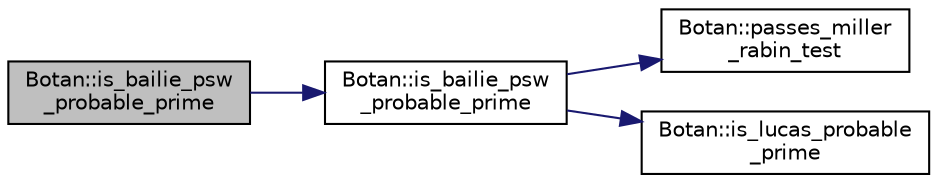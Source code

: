 digraph "Botan::is_bailie_psw_probable_prime"
{
  edge [fontname="Helvetica",fontsize="10",labelfontname="Helvetica",labelfontsize="10"];
  node [fontname="Helvetica",fontsize="10",shape=record];
  rankdir="LR";
  Node151 [label="Botan::is_bailie_psw\l_probable_prime",height=0.2,width=0.4,color="black", fillcolor="grey75", style="filled", fontcolor="black"];
  Node151 -> Node152 [color="midnightblue",fontsize="10",style="solid",fontname="Helvetica"];
  Node152 [label="Botan::is_bailie_psw\l_probable_prime",height=0.2,width=0.4,color="black", fillcolor="white", style="filled",URL="$namespace_botan.html#aa000b3df41820d97dbeef2594dd82843"];
  Node152 -> Node153 [color="midnightblue",fontsize="10",style="solid",fontname="Helvetica"];
  Node153 [label="Botan::passes_miller\l_rabin_test",height=0.2,width=0.4,color="black", fillcolor="white", style="filled",URL="$namespace_botan.html#a72fa2ef88c6068dab54c14e9b5571b51"];
  Node152 -> Node154 [color="midnightblue",fontsize="10",style="solid",fontname="Helvetica"];
  Node154 [label="Botan::is_lucas_probable\l_prime",height=0.2,width=0.4,color="black", fillcolor="white", style="filled",URL="$namespace_botan.html#adfa47db9abf09a2846078163792d949c"];
}
